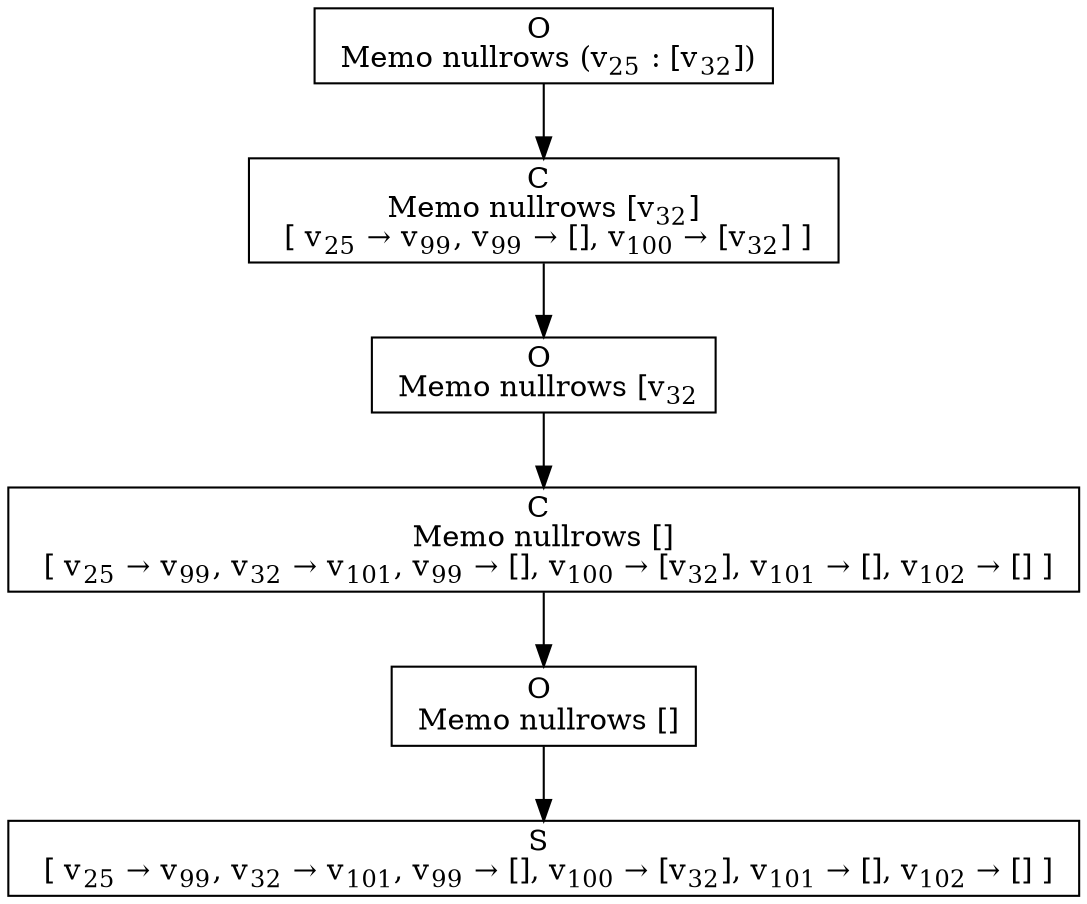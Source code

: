 digraph {
    graph [rankdir=TB
          ,bgcolor=transparent];
    node [shape=box
         ,fillcolor=white
         ,style=filled];
    0 [label=<O <BR/> Memo nullrows (v<SUB>25</SUB> : [v<SUB>32</SUB>])>];
    1 [label=<C <BR/> Memo nullrows [v<SUB>32</SUB>] <BR/>  [ v<SUB>25</SUB> &rarr; v<SUB>99</SUB>, v<SUB>99</SUB> &rarr; [], v<SUB>100</SUB> &rarr; [v<SUB>32</SUB>] ] >];
    2 [label=<O <BR/> Memo nullrows [v<SUB>32</SUB>]>];
    3 [label=<C <BR/> Memo nullrows [] <BR/>  [ v<SUB>25</SUB> &rarr; v<SUB>99</SUB>, v<SUB>32</SUB> &rarr; v<SUB>101</SUB>, v<SUB>99</SUB> &rarr; [], v<SUB>100</SUB> &rarr; [v<SUB>32</SUB>], v<SUB>101</SUB> &rarr; [], v<SUB>102</SUB> &rarr; [] ] >];
    4 [label=<O <BR/> Memo nullrows []>];
    5 [label=<S <BR/>  [ v<SUB>25</SUB> &rarr; v<SUB>99</SUB>, v<SUB>32</SUB> &rarr; v<SUB>101</SUB>, v<SUB>99</SUB> &rarr; [], v<SUB>100</SUB> &rarr; [v<SUB>32</SUB>], v<SUB>101</SUB> &rarr; [], v<SUB>102</SUB> &rarr; [] ] >];
    0 -> 1 [label=""];
    1 -> 2 [label=""];
    2 -> 3 [label=""];
    3 -> 4 [label=""];
    4 -> 5 [label=""];
}